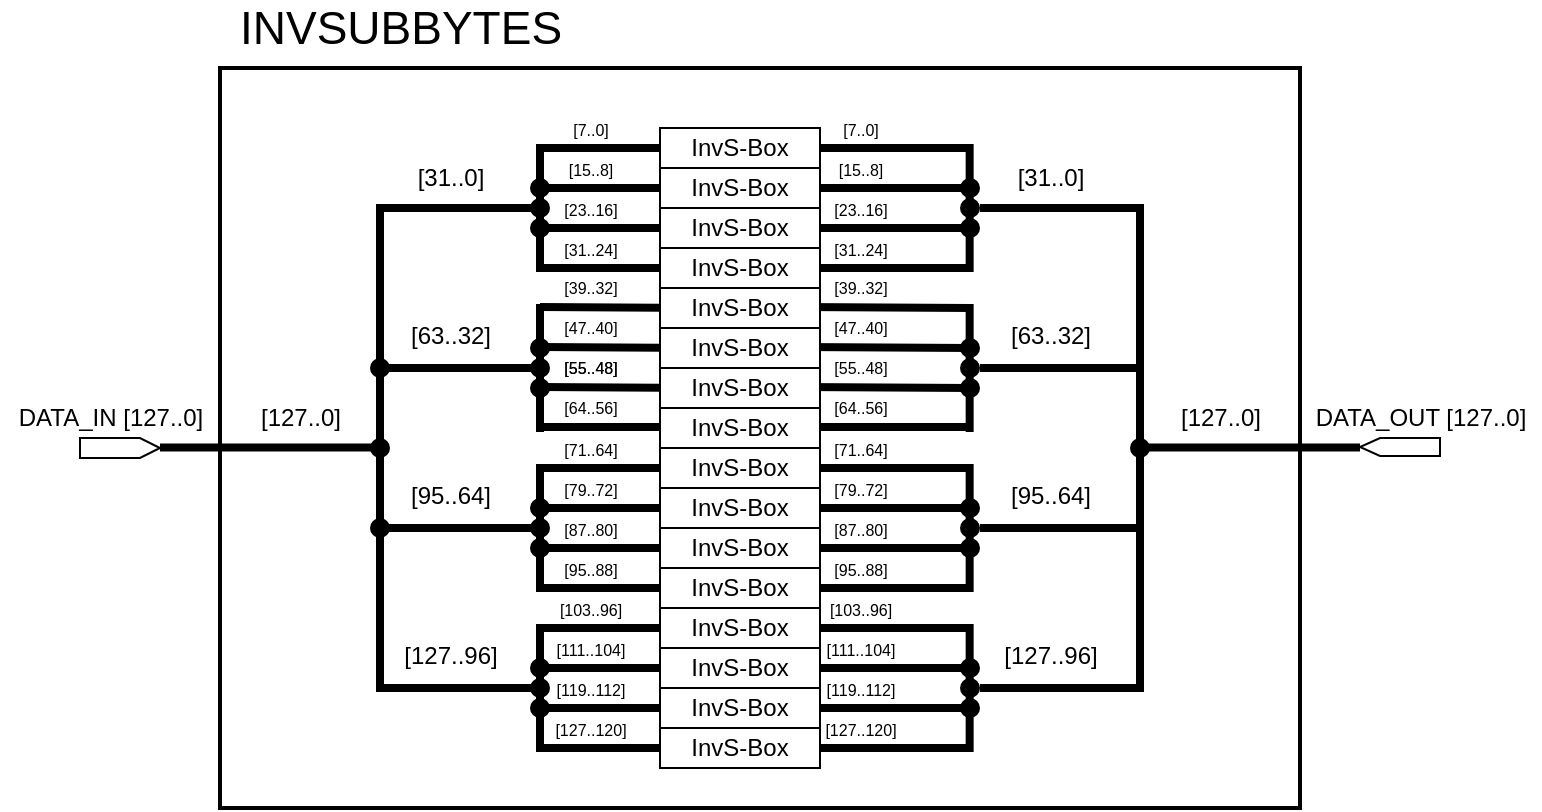 <mxfile version="14.8.0" type="device"><diagram id="vNdTG9xMwASD-gNi38a0" name="Page-1"><mxGraphModel dx="413" dy="230" grid="1" gridSize="10" guides="1" tooltips="1" connect="1" arrows="1" fold="1" page="1" pageScale="1" pageWidth="100000" pageHeight="100000" math="0" shadow="0"><root><mxCell id="0"/><mxCell id="1" parent="0"/><mxCell id="eL8qRWTlnGuuLw9BzkJU-178" value="" style="rounded=0;whiteSpace=wrap;html=1;fillColor=none;strokeWidth=2;" parent="1" vertex="1"><mxGeometry x="840" y="930" width="540" height="370" as="geometry"/></mxCell><mxCell id="eL8qRWTlnGuuLw9BzkJU-98" value="&lt;font style=&quot;font-size: 8px ; line-height: 100%&quot;&gt;[103..96]&lt;/font&gt;" style="text;html=1;align=center;verticalAlign=middle;resizable=0;points=[];autosize=1;strokeColor=none;" parent="1" vertex="1"><mxGeometry x="1135" y="1190" width="50" height="20" as="geometry"/></mxCell><mxCell id="eL8qRWTlnGuuLw9BzkJU-142" value="&lt;font style=&quot;font-size: 8px ; line-height: 100%&quot;&gt;[95..88]&lt;/font&gt;" style="text;html=1;align=center;verticalAlign=middle;resizable=0;points=[];autosize=1;strokeColor=none;" parent="1" vertex="1"><mxGeometry x="1135" y="1170" width="50" height="20" as="geometry"/></mxCell><mxCell id="eL8qRWTlnGuuLw9BzkJU-141" value="&lt;font style=&quot;font-size: 8px ; line-height: 100%&quot;&gt;[87..80]&lt;/font&gt;" style="text;html=1;align=center;verticalAlign=middle;resizable=0;points=[];autosize=1;strokeColor=none;" parent="1" vertex="1"><mxGeometry x="1135" y="1150" width="50" height="20" as="geometry"/></mxCell><mxCell id="eL8qRWTlnGuuLw9BzkJU-138" value="&lt;font style=&quot;font-size: 8px ; line-height: 100%&quot;&gt;[55..48]&lt;/font&gt;" style="text;html=1;align=center;verticalAlign=middle;resizable=0;points=[];autosize=1;strokeColor=none;" parent="1" vertex="1"><mxGeometry x="1135" y="1069" width="50" height="20" as="geometry"/></mxCell><mxCell id="eL8qRWTlnGuuLw9BzkJU-139" value="&lt;font style=&quot;font-size: 8px ; line-height: 100%&quot;&gt;[64..56]&lt;/font&gt;" style="text;html=1;align=center;verticalAlign=middle;resizable=0;points=[];autosize=1;strokeColor=none;" parent="1" vertex="1"><mxGeometry x="1135" y="1089" width="50" height="20" as="geometry"/></mxCell><mxCell id="eL8qRWTlnGuuLw9BzkJU-101" value="&lt;font style=&quot;font-size: 8px ; line-height: 100%&quot;&gt;[47..40]&lt;/font&gt;" style="text;html=1;align=center;verticalAlign=middle;resizable=0;points=[];autosize=1;strokeColor=none;" parent="1" vertex="1"><mxGeometry x="1135" y="1049" width="50" height="20" as="geometry"/></mxCell><mxCell id="eL8qRWTlnGuuLw9BzkJU-136" value="&lt;font style=&quot;font-size: 8px ; line-height: 100%&quot;&gt;[23..16]&lt;/font&gt;" style="text;html=1;align=center;verticalAlign=middle;resizable=0;points=[];autosize=1;strokeColor=none;" parent="1" vertex="1"><mxGeometry x="1135" y="990" width="50" height="20" as="geometry"/></mxCell><mxCell id="eL8qRWTlnGuuLw9BzkJU-137" value="&lt;font style=&quot;font-size: 8px ; line-height: 100%&quot;&gt;[31..24]&lt;/font&gt;" style="text;html=1;align=center;verticalAlign=middle;resizable=0;points=[];autosize=1;strokeColor=none;" parent="1" vertex="1"><mxGeometry x="1135" y="1010" width="50" height="20" as="geometry"/></mxCell><mxCell id="eL8qRWTlnGuuLw9BzkJU-74" value="&lt;font style=&quot;font-size: 8px ; line-height: 100%&quot;&gt;[111..104]&lt;/font&gt;" style="text;html=1;align=center;verticalAlign=middle;resizable=0;points=[];autosize=1;strokeColor=none;" parent="1" vertex="1"><mxGeometry x="1000" y="1210" width="50" height="20" as="geometry"/></mxCell><mxCell id="eL8qRWTlnGuuLw9BzkJU-73" value="&lt;font style=&quot;font-size: 8px ; line-height: 100%&quot;&gt;[103..96]&lt;/font&gt;" style="text;html=1;align=center;verticalAlign=middle;resizable=0;points=[];autosize=1;strokeColor=none;" parent="1" vertex="1"><mxGeometry x="1000" y="1190" width="50" height="20" as="geometry"/></mxCell><mxCell id="eL8qRWTlnGuuLw9BzkJU-69" value="&lt;font style=&quot;font-size: 8px ; line-height: 100%&quot;&gt;[71..64]&lt;/font&gt;" style="text;html=1;align=center;verticalAlign=middle;resizable=0;points=[];autosize=1;strokeColor=none;" parent="1" vertex="1"><mxGeometry x="1000" y="1110" width="50" height="20" as="geometry"/></mxCell><mxCell id="eL8qRWTlnGuuLw9BzkJU-70" value="&lt;font style=&quot;font-size: 8px ; line-height: 100%&quot;&gt;[79..72]&lt;/font&gt;" style="text;html=1;align=center;verticalAlign=middle;resizable=0;points=[];autosize=1;strokeColor=none;" parent="1" vertex="1"><mxGeometry x="1000" y="1130" width="50" height="20" as="geometry"/></mxCell><mxCell id="eL8qRWTlnGuuLw9BzkJU-67" value="&lt;font style=&quot;font-size: 8px ; line-height: 100%&quot;&gt;[47..40]&lt;/font&gt;" style="text;html=1;align=center;verticalAlign=middle;resizable=0;points=[];autosize=1;strokeColor=none;" parent="1" vertex="1"><mxGeometry x="1000" y="1049" width="50" height="20" as="geometry"/></mxCell><mxCell id="eL8qRWTlnGuuLw9BzkJU-66" value="&lt;font style=&quot;font-size: 8px ; line-height: 100%&quot;&gt;[39..32]&lt;/font&gt;" style="text;html=1;align=center;verticalAlign=middle;resizable=0;points=[];autosize=1;strokeColor=none;" parent="1" vertex="1"><mxGeometry x="1000" y="1029" width="50" height="20" as="geometry"/></mxCell><mxCell id="KHyVXZslP_k6iSUW1aRU-1" value="" style="shape=mxgraph.arrows2.arrow;verticalLabelPosition=bottom;shadow=0;dashed=0;align=center;html=1;verticalAlign=top;strokeWidth=1;dy=0;dx=10;notch=0;" parent="1" vertex="1"><mxGeometry x="770" y="1115" width="40" height="10" as="geometry"/></mxCell><mxCell id="KHyVXZslP_k6iSUW1aRU-2" value="DATA_IN [127..0]" style="text;html=1;align=center;verticalAlign=middle;resizable=0;points=[];autosize=1;strokeColor=none;" parent="1" vertex="1"><mxGeometry x="730" y="1095" width="110" height="20" as="geometry"/></mxCell><mxCell id="eL8qRWTlnGuuLw9BzkJU-1" value="" style="endArrow=none;html=1;strokeWidth=4;exitX=1;exitY=0.5;exitDx=0;exitDy=0;exitPerimeter=0;" parent="1" edge="1"><mxGeometry width="50" height="50" relative="1" as="geometry"><mxPoint x="810" y="1119.71" as="sourcePoint"/><mxPoint x="920" y="1119.71" as="targetPoint"/></mxGeometry></mxCell><mxCell id="eL8qRWTlnGuuLw9BzkJU-2" value="" style="endArrow=none;html=1;strokeWidth=4;" parent="1" edge="1"><mxGeometry width="50" height="50" relative="1" as="geometry"><mxPoint x="920" y="1242" as="sourcePoint"/><mxPoint x="920" y="998" as="targetPoint"/></mxGeometry></mxCell><mxCell id="eL8qRWTlnGuuLw9BzkJU-3" value="" style="endArrow=none;html=1;strokeWidth=4;exitX=1;exitY=0.5;exitDx=0;exitDy=0;exitPerimeter=0;" parent="1" edge="1"><mxGeometry width="50" height="50" relative="1" as="geometry"><mxPoint x="920" y="1000.0" as="sourcePoint"/><mxPoint x="1000" y="1000.0" as="targetPoint"/></mxGeometry></mxCell><mxCell id="eL8qRWTlnGuuLw9BzkJU-4" value="" style="endArrow=none;html=1;strokeWidth=4;exitX=1;exitY=0.5;exitDx=0;exitDy=0;exitPerimeter=0;" parent="1" edge="1"><mxGeometry width="50" height="50" relative="1" as="geometry"><mxPoint x="920" y="1080" as="sourcePoint"/><mxPoint x="1000" y="1080" as="targetPoint"/></mxGeometry></mxCell><mxCell id="eL8qRWTlnGuuLw9BzkJU-5" value="" style="endArrow=none;html=1;strokeWidth=4;exitX=1;exitY=0.5;exitDx=0;exitDy=0;exitPerimeter=0;" parent="1" edge="1"><mxGeometry width="50" height="50" relative="1" as="geometry"><mxPoint x="920" y="1160" as="sourcePoint"/><mxPoint x="1000" y="1160" as="targetPoint"/></mxGeometry></mxCell><mxCell id="eL8qRWTlnGuuLw9BzkJU-6" value="" style="endArrow=none;html=1;strokeWidth=4;exitX=1;exitY=0.5;exitDx=0;exitDy=0;exitPerimeter=0;" parent="1" edge="1"><mxGeometry width="50" height="50" relative="1" as="geometry"><mxPoint x="920" y="1240" as="sourcePoint"/><mxPoint x="1000" y="1240" as="targetPoint"/></mxGeometry></mxCell><mxCell id="eL8qRWTlnGuuLw9BzkJU-7" value="" style="endArrow=none;html=1;strokeWidth=4;" parent="1" edge="1"><mxGeometry width="50" height="50" relative="1" as="geometry"><mxPoint x="1000" y="1032" as="sourcePoint"/><mxPoint x="1000" y="968" as="targetPoint"/></mxGeometry></mxCell><mxCell id="eL8qRWTlnGuuLw9BzkJU-8" value="" style="endArrow=none;html=1;strokeWidth=4;exitX=1;exitY=0.5;exitDx=0;exitDy=0;exitPerimeter=0;" parent="1" edge="1"><mxGeometry width="50" height="50" relative="1" as="geometry"><mxPoint x="1000" y="970.0" as="sourcePoint"/><mxPoint x="1080" y="970" as="targetPoint"/></mxGeometry></mxCell><mxCell id="eL8qRWTlnGuuLw9BzkJU-9" value="" style="endArrow=none;html=1;strokeWidth=4;exitX=1;exitY=0.5;exitDx=0;exitDy=0;exitPerimeter=0;" parent="1" edge="1"><mxGeometry width="50" height="50" relative="1" as="geometry"><mxPoint x="1000" y="990.0" as="sourcePoint"/><mxPoint x="1080" y="990" as="targetPoint"/></mxGeometry></mxCell><mxCell id="eL8qRWTlnGuuLw9BzkJU-10" value="" style="endArrow=none;html=1;strokeWidth=4;exitX=1;exitY=0.5;exitDx=0;exitDy=0;exitPerimeter=0;" parent="1" edge="1"><mxGeometry width="50" height="50" relative="1" as="geometry"><mxPoint x="1000" y="1010.0" as="sourcePoint"/><mxPoint x="1080" y="1010" as="targetPoint"/></mxGeometry></mxCell><mxCell id="eL8qRWTlnGuuLw9BzkJU-11" value="" style="endArrow=none;html=1;strokeWidth=4;exitX=1;exitY=0.5;exitDx=0;exitDy=0;exitPerimeter=0;" parent="1" edge="1"><mxGeometry width="50" height="50" relative="1" as="geometry"><mxPoint x="1000" y="1030" as="sourcePoint"/><mxPoint x="1080" y="1030" as="targetPoint"/></mxGeometry></mxCell><mxCell id="eL8qRWTlnGuuLw9BzkJU-12" value="" style="endArrow=none;html=1;strokeWidth=4;" parent="1" edge="1"><mxGeometry width="50" height="50" relative="1" as="geometry"><mxPoint x="1000" y="1112" as="sourcePoint"/><mxPoint x="1000" y="1048" as="targetPoint"/></mxGeometry></mxCell><mxCell id="eL8qRWTlnGuuLw9BzkJU-13" value="" style="endArrow=none;html=1;strokeWidth=4;exitX=1;exitY=0.5;exitDx=0;exitDy=0;exitPerimeter=0;" parent="1" edge="1"><mxGeometry width="50" height="50" relative="1" as="geometry"><mxPoint x="1000" y="1049.52" as="sourcePoint"/><mxPoint x="1080" y="1050" as="targetPoint"/></mxGeometry></mxCell><mxCell id="eL8qRWTlnGuuLw9BzkJU-14" value="" style="endArrow=none;html=1;strokeWidth=4;exitX=1;exitY=0.5;exitDx=0;exitDy=0;exitPerimeter=0;" parent="1" edge="1"><mxGeometry width="50" height="50" relative="1" as="geometry"><mxPoint x="1000" y="1069.52" as="sourcePoint"/><mxPoint x="1080" y="1070" as="targetPoint"/></mxGeometry></mxCell><mxCell id="eL8qRWTlnGuuLw9BzkJU-15" value="" style="endArrow=none;html=1;strokeWidth=4;exitX=1;exitY=0.5;exitDx=0;exitDy=0;exitPerimeter=0;" parent="1" edge="1"><mxGeometry width="50" height="50" relative="1" as="geometry"><mxPoint x="1000" y="1089.52" as="sourcePoint"/><mxPoint x="1080" y="1090" as="targetPoint"/></mxGeometry></mxCell><mxCell id="eL8qRWTlnGuuLw9BzkJU-16" value="" style="endArrow=none;html=1;strokeWidth=4;exitX=1;exitY=0.5;exitDx=0;exitDy=0;exitPerimeter=0;" parent="1" edge="1"><mxGeometry width="50" height="50" relative="1" as="geometry"><mxPoint x="1000" y="1109.52" as="sourcePoint"/><mxPoint x="1080" y="1109.52" as="targetPoint"/></mxGeometry></mxCell><mxCell id="eL8qRWTlnGuuLw9BzkJU-17" value="" style="endArrow=none;html=1;strokeWidth=4;" parent="1" edge="1"><mxGeometry width="50" height="50" relative="1" as="geometry"><mxPoint x="1000" y="1192" as="sourcePoint"/><mxPoint x="1000" y="1128" as="targetPoint"/></mxGeometry></mxCell><mxCell id="eL8qRWTlnGuuLw9BzkJU-18" value="" style="endArrow=none;html=1;strokeWidth=4;exitX=1;exitY=0.5;exitDx=0;exitDy=0;exitPerimeter=0;" parent="1" edge="1"><mxGeometry width="50" height="50" relative="1" as="geometry"><mxPoint x="1000" y="1130" as="sourcePoint"/><mxPoint x="1080" y="1130" as="targetPoint"/></mxGeometry></mxCell><mxCell id="eL8qRWTlnGuuLw9BzkJU-19" value="" style="endArrow=none;html=1;strokeWidth=4;exitX=1;exitY=0.5;exitDx=0;exitDy=0;exitPerimeter=0;" parent="1" edge="1"><mxGeometry width="50" height="50" relative="1" as="geometry"><mxPoint x="1000" y="1150" as="sourcePoint"/><mxPoint x="1080" y="1150" as="targetPoint"/></mxGeometry></mxCell><mxCell id="eL8qRWTlnGuuLw9BzkJU-20" value="" style="endArrow=none;html=1;strokeWidth=4;exitX=1;exitY=0.5;exitDx=0;exitDy=0;exitPerimeter=0;" parent="1" edge="1"><mxGeometry width="50" height="50" relative="1" as="geometry"><mxPoint x="1000" y="1170" as="sourcePoint"/><mxPoint x="1080" y="1170" as="targetPoint"/></mxGeometry></mxCell><mxCell id="eL8qRWTlnGuuLw9BzkJU-21" value="" style="endArrow=none;html=1;strokeWidth=4;exitX=1;exitY=0.5;exitDx=0;exitDy=0;exitPerimeter=0;" parent="1" edge="1"><mxGeometry width="50" height="50" relative="1" as="geometry"><mxPoint x="1000" y="1190" as="sourcePoint"/><mxPoint x="1080" y="1190" as="targetPoint"/></mxGeometry></mxCell><mxCell id="eL8qRWTlnGuuLw9BzkJU-22" value="" style="endArrow=none;html=1;strokeWidth=4;" parent="1" edge="1"><mxGeometry width="50" height="50" relative="1" as="geometry"><mxPoint x="1000" y="1272" as="sourcePoint"/><mxPoint x="1000" y="1208" as="targetPoint"/></mxGeometry></mxCell><mxCell id="eL8qRWTlnGuuLw9BzkJU-23" value="" style="endArrow=none;html=1;strokeWidth=4;exitX=1;exitY=0.5;exitDx=0;exitDy=0;exitPerimeter=0;" parent="1" edge="1"><mxGeometry width="50" height="50" relative="1" as="geometry"><mxPoint x="1000" y="1210" as="sourcePoint"/><mxPoint x="1080" y="1210" as="targetPoint"/></mxGeometry></mxCell><mxCell id="eL8qRWTlnGuuLw9BzkJU-24" value="" style="endArrow=none;html=1;strokeWidth=4;exitX=1;exitY=0.5;exitDx=0;exitDy=0;exitPerimeter=0;" parent="1" edge="1"><mxGeometry width="50" height="50" relative="1" as="geometry"><mxPoint x="1000" y="1230" as="sourcePoint"/><mxPoint x="1080" y="1230" as="targetPoint"/></mxGeometry></mxCell><mxCell id="eL8qRWTlnGuuLw9BzkJU-25" value="" style="endArrow=none;html=1;strokeWidth=4;exitX=1;exitY=0.5;exitDx=0;exitDy=0;exitPerimeter=0;" parent="1" edge="1"><mxGeometry width="50" height="50" relative="1" as="geometry"><mxPoint x="1000" y="1250" as="sourcePoint"/><mxPoint x="1080" y="1250" as="targetPoint"/></mxGeometry></mxCell><mxCell id="eL8qRWTlnGuuLw9BzkJU-26" value="" style="endArrow=none;html=1;strokeWidth=4;exitX=1;exitY=0.5;exitDx=0;exitDy=0;exitPerimeter=0;" parent="1" edge="1"><mxGeometry width="50" height="50" relative="1" as="geometry"><mxPoint x="1000" y="1270" as="sourcePoint"/><mxPoint x="1080" y="1270" as="targetPoint"/></mxGeometry></mxCell><mxCell id="eL8qRWTlnGuuLw9BzkJU-31" value="" style="ellipse;whiteSpace=wrap;html=1;aspect=fixed;strokeColor=none;fillColor=#000000;" parent="1" vertex="1"><mxGeometry x="915" y="1075" width="10" height="10" as="geometry"/></mxCell><mxCell id="eL8qRWTlnGuuLw9BzkJU-32" value="" style="ellipse;whiteSpace=wrap;html=1;aspect=fixed;strokeColor=none;fillColor=#000000;" parent="1" vertex="1"><mxGeometry x="915" y="1155" width="10" height="10" as="geometry"/></mxCell><mxCell id="eL8qRWTlnGuuLw9BzkJU-33" value="" style="ellipse;whiteSpace=wrap;html=1;aspect=fixed;strokeColor=none;fillColor=#000000;" parent="1" vertex="1"><mxGeometry x="995" y="1075" width="10" height="10" as="geometry"/></mxCell><mxCell id="eL8qRWTlnGuuLw9BzkJU-34" value="" style="ellipse;whiteSpace=wrap;html=1;aspect=fixed;strokeColor=none;fillColor=#000000;" parent="1" vertex="1"><mxGeometry x="995" y="1155" width="10" height="10" as="geometry"/></mxCell><mxCell id="eL8qRWTlnGuuLw9BzkJU-35" value="" style="ellipse;whiteSpace=wrap;html=1;aspect=fixed;strokeColor=none;fillColor=#000000;" parent="1" vertex="1"><mxGeometry x="995" y="1065" width="10" height="10" as="geometry"/></mxCell><mxCell id="eL8qRWTlnGuuLw9BzkJU-36" value="" style="ellipse;whiteSpace=wrap;html=1;aspect=fixed;strokeColor=none;fillColor=#000000;" parent="1" vertex="1"><mxGeometry x="995" y="1085" width="10" height="10" as="geometry"/></mxCell><mxCell id="eL8qRWTlnGuuLw9BzkJU-37" value="" style="ellipse;whiteSpace=wrap;html=1;aspect=fixed;strokeColor=none;fillColor=#000000;" parent="1" vertex="1"><mxGeometry x="995" y="1145" width="10" height="10" as="geometry"/></mxCell><mxCell id="eL8qRWTlnGuuLw9BzkJU-38" value="" style="ellipse;whiteSpace=wrap;html=1;aspect=fixed;strokeColor=none;fillColor=#000000;" parent="1" vertex="1"><mxGeometry x="995" y="1165" width="10" height="10" as="geometry"/></mxCell><mxCell id="eL8qRWTlnGuuLw9BzkJU-39" value="" style="ellipse;whiteSpace=wrap;html=1;aspect=fixed;strokeColor=none;fillColor=#000000;" parent="1" vertex="1"><mxGeometry x="995" y="985" width="10" height="10" as="geometry"/></mxCell><mxCell id="eL8qRWTlnGuuLw9BzkJU-40" value="" style="ellipse;whiteSpace=wrap;html=1;aspect=fixed;strokeColor=none;fillColor=#000000;" parent="1" vertex="1"><mxGeometry x="995" y="995" width="10" height="10" as="geometry"/></mxCell><mxCell id="eL8qRWTlnGuuLw9BzkJU-41" value="" style="ellipse;whiteSpace=wrap;html=1;aspect=fixed;strokeColor=none;fillColor=#000000;" parent="1" vertex="1"><mxGeometry x="995" y="1005" width="10" height="10" as="geometry"/></mxCell><mxCell id="eL8qRWTlnGuuLw9BzkJU-42" value="" style="ellipse;whiteSpace=wrap;html=1;aspect=fixed;strokeColor=none;fillColor=#000000;" parent="1" vertex="1"><mxGeometry x="995" y="1225" width="10" height="10" as="geometry"/></mxCell><mxCell id="eL8qRWTlnGuuLw9BzkJU-43" value="" style="ellipse;whiteSpace=wrap;html=1;aspect=fixed;strokeColor=none;fillColor=#000000;" parent="1" vertex="1"><mxGeometry x="995" y="1235" width="10" height="10" as="geometry"/></mxCell><mxCell id="eL8qRWTlnGuuLw9BzkJU-44" value="" style="ellipse;whiteSpace=wrap;html=1;aspect=fixed;strokeColor=none;fillColor=#000000;" parent="1" vertex="1"><mxGeometry x="995" y="1245" width="10" height="10" as="geometry"/></mxCell><mxCell id="eL8qRWTlnGuuLw9BzkJU-54" value="[127..0]" style="text;html=1;align=center;verticalAlign=middle;resizable=0;points=[];autosize=1;strokeColor=none;" parent="1" vertex="1"><mxGeometry x="850" y="1095" width="60" height="20" as="geometry"/></mxCell><mxCell id="eL8qRWTlnGuuLw9BzkJU-55" value="[31..0]" style="text;html=1;align=center;verticalAlign=middle;resizable=0;points=[];autosize=1;strokeColor=none;" parent="1" vertex="1"><mxGeometry x="930" y="975" width="50" height="20" as="geometry"/></mxCell><mxCell id="eL8qRWTlnGuuLw9BzkJU-56" value="[63..32]" style="text;html=1;align=center;verticalAlign=middle;resizable=0;points=[];autosize=1;strokeColor=none;" parent="1" vertex="1"><mxGeometry x="925" y="1054" width="60" height="20" as="geometry"/></mxCell><mxCell id="eL8qRWTlnGuuLw9BzkJU-57" value="[95..64]" style="text;html=1;align=center;verticalAlign=middle;resizable=0;points=[];autosize=1;strokeColor=none;" parent="1" vertex="1"><mxGeometry x="925" y="1134" width="60" height="20" as="geometry"/></mxCell><mxCell id="eL8qRWTlnGuuLw9BzkJU-58" value="[127..96]" style="text;html=1;align=center;verticalAlign=middle;resizable=0;points=[];autosize=1;strokeColor=none;" parent="1" vertex="1"><mxGeometry x="925" y="1214" width="60" height="20" as="geometry"/></mxCell><mxCell id="eL8qRWTlnGuuLw9BzkJU-59" value="&lt;font style=&quot;font-size: 8px ; line-height: 100%&quot;&gt;[15..8]&lt;/font&gt;" style="text;html=1;align=center;verticalAlign=middle;resizable=0;points=[];autosize=1;strokeColor=none;" parent="1" vertex="1"><mxGeometry x="1005" y="970" width="40" height="20" as="geometry"/></mxCell><mxCell id="eL8qRWTlnGuuLw9BzkJU-60" value="&lt;font style=&quot;font-size: 8px ; line-height: 100%&quot;&gt;[23..16]&lt;/font&gt;" style="text;html=1;align=center;verticalAlign=middle;resizable=0;points=[];autosize=1;strokeColor=none;" parent="1" vertex="1"><mxGeometry x="1000" y="990" width="50" height="20" as="geometry"/></mxCell><mxCell id="eL8qRWTlnGuuLw9BzkJU-61" value="&lt;font style=&quot;font-size: 8px ; line-height: 100%&quot;&gt;[31..24]&lt;/font&gt;" style="text;html=1;align=center;verticalAlign=middle;resizable=0;points=[];autosize=1;strokeColor=none;" parent="1" vertex="1"><mxGeometry x="1000" y="1010" width="50" height="20" as="geometry"/></mxCell><mxCell id="eL8qRWTlnGuuLw9BzkJU-64" value="&lt;font style=&quot;font-size: 8px ; line-height: 100%&quot;&gt;[55..48]&lt;/font&gt;" style="text;html=1;align=center;verticalAlign=middle;resizable=0;points=[];autosize=1;strokeColor=none;" parent="1" vertex="1"><mxGeometry x="1000" y="1069" width="50" height="20" as="geometry"/></mxCell><mxCell id="eL8qRWTlnGuuLw9BzkJU-65" value="&lt;font style=&quot;font-size: 8px ; line-height: 100%&quot;&gt;[64..56]&lt;/font&gt;" style="text;html=1;align=center;verticalAlign=middle;resizable=0;points=[];autosize=1;strokeColor=none;" parent="1" vertex="1"><mxGeometry x="1000" y="1089" width="50" height="20" as="geometry"/></mxCell><mxCell id="eL8qRWTlnGuuLw9BzkJU-68" value="&lt;font style=&quot;font-size: 8px ; line-height: 100%&quot;&gt;[55..48]&lt;/font&gt;" style="text;html=1;align=center;verticalAlign=middle;resizable=0;points=[];autosize=1;strokeColor=none;" parent="1" vertex="1"><mxGeometry x="1000" y="1069" width="50" height="20" as="geometry"/></mxCell><mxCell id="eL8qRWTlnGuuLw9BzkJU-71" value="&lt;font style=&quot;font-size: 8px ; line-height: 100%&quot;&gt;[87..80]&lt;/font&gt;" style="text;html=1;align=center;verticalAlign=middle;resizable=0;points=[];autosize=1;strokeColor=none;" parent="1" vertex="1"><mxGeometry x="1000" y="1150" width="50" height="20" as="geometry"/></mxCell><mxCell id="eL8qRWTlnGuuLw9BzkJU-72" value="&lt;font style=&quot;font-size: 8px ; line-height: 100%&quot;&gt;[95..88]&lt;/font&gt;" style="text;html=1;align=center;verticalAlign=middle;resizable=0;points=[];autosize=1;strokeColor=none;" parent="1" vertex="1"><mxGeometry x="1000" y="1170" width="50" height="20" as="geometry"/></mxCell><mxCell id="eL8qRWTlnGuuLw9BzkJU-75" value="&lt;font style=&quot;font-size: 8px ; line-height: 100%&quot;&gt;[119..112]&lt;/font&gt;" style="text;html=1;align=center;verticalAlign=middle;resizable=0;points=[];autosize=1;strokeColor=none;" parent="1" vertex="1"><mxGeometry x="1000" y="1230" width="50" height="20" as="geometry"/></mxCell><mxCell id="eL8qRWTlnGuuLw9BzkJU-76" value="&lt;font style=&quot;font-size: 8px ; line-height: 100%&quot;&gt;[127..120]&lt;/font&gt;" style="text;html=1;align=center;verticalAlign=middle;resizable=0;points=[];autosize=1;strokeColor=none;" parent="1" vertex="1"><mxGeometry x="995" y="1250" width="60" height="20" as="geometry"/></mxCell><mxCell id="eL8qRWTlnGuuLw9BzkJU-77" value="" style="ellipse;whiteSpace=wrap;html=1;aspect=fixed;strokeColor=none;fillColor=#000000;" parent="1" vertex="1"><mxGeometry x="915" y="1115" width="10" height="10" as="geometry"/></mxCell><mxCell id="eL8qRWTlnGuuLw9BzkJU-78" value="&lt;font style=&quot;font-size: 8px ; line-height: 100%&quot;&gt;[7..0]&lt;/font&gt;" style="text;html=1;align=center;verticalAlign=middle;resizable=0;points=[];autosize=1;strokeColor=none;" parent="1" vertex="1"><mxGeometry x="1005" y="950" width="40" height="20" as="geometry"/></mxCell><mxCell id="eL8qRWTlnGuuLw9BzkJU-97" value="&lt;font style=&quot;font-size: 8px ; line-height: 100%&quot;&gt;[111..104]&lt;/font&gt;" style="text;html=1;align=center;verticalAlign=middle;resizable=0;points=[];autosize=1;strokeColor=none;" parent="1" vertex="1"><mxGeometry x="1135" y="1210" width="50" height="20" as="geometry"/></mxCell><mxCell id="eL8qRWTlnGuuLw9BzkJU-99" value="&lt;font style=&quot;font-size: 8px ; line-height: 100%&quot;&gt;[71..64]&lt;/font&gt;" style="text;html=1;align=center;verticalAlign=middle;resizable=0;points=[];autosize=1;strokeColor=none;" parent="1" vertex="1"><mxGeometry x="1135" y="1110" width="50" height="20" as="geometry"/></mxCell><mxCell id="eL8qRWTlnGuuLw9BzkJU-100" value="&lt;font style=&quot;font-size: 8px ; line-height: 100%&quot;&gt;[79..72]&lt;/font&gt;" style="text;html=1;align=center;verticalAlign=middle;resizable=0;points=[];autosize=1;strokeColor=none;" parent="1" vertex="1"><mxGeometry x="1135" y="1130" width="50" height="20" as="geometry"/></mxCell><mxCell id="eL8qRWTlnGuuLw9BzkJU-102" value="&lt;font style=&quot;font-size: 8px ; line-height: 100%&quot;&gt;[39..32]&lt;/font&gt;" style="text;html=1;align=center;verticalAlign=middle;resizable=0;points=[];autosize=1;strokeColor=none;" parent="1" vertex="1"><mxGeometry x="1135" y="1029" width="50" height="20" as="geometry"/></mxCell><mxCell id="eL8qRWTlnGuuLw9BzkJU-104" value="" style="endArrow=none;html=1;strokeWidth=4;exitX=1;exitY=0.5;exitDx=0;exitDy=0;exitPerimeter=0;" parent="1" edge="1"><mxGeometry width="50" height="50" relative="1" as="geometry"><mxPoint x="1130" y="970" as="sourcePoint"/><mxPoint x="1214" y="970" as="targetPoint"/></mxGeometry></mxCell><mxCell id="eL8qRWTlnGuuLw9BzkJU-105" value="" style="endArrow=none;html=1;strokeWidth=4;exitX=1;exitY=0.5;exitDx=0;exitDy=0;exitPerimeter=0;" parent="1" edge="1"><mxGeometry width="50" height="50" relative="1" as="geometry"><mxPoint x="1130" y="990" as="sourcePoint"/><mxPoint x="1215.0" y="990" as="targetPoint"/></mxGeometry></mxCell><mxCell id="eL8qRWTlnGuuLw9BzkJU-106" value="" style="endArrow=none;html=1;strokeWidth=4;exitX=1;exitY=0.5;exitDx=0;exitDy=0;exitPerimeter=0;" parent="1" edge="1"><mxGeometry width="50" height="50" relative="1" as="geometry"><mxPoint x="1130" y="1010" as="sourcePoint"/><mxPoint x="1215.0" y="1010" as="targetPoint"/></mxGeometry></mxCell><mxCell id="eL8qRWTlnGuuLw9BzkJU-107" value="" style="endArrow=none;html=1;strokeWidth=4;exitX=1;exitY=0.5;exitDx=0;exitDy=0;exitPerimeter=0;" parent="1" edge="1"><mxGeometry width="50" height="50" relative="1" as="geometry"><mxPoint x="1130" y="1030" as="sourcePoint"/><mxPoint x="1215.0" y="1030" as="targetPoint"/></mxGeometry></mxCell><mxCell id="eL8qRWTlnGuuLw9BzkJU-109" value="" style="endArrow=none;html=1;strokeWidth=4;exitX=1;exitY=0.5;exitDx=0;exitDy=0;exitPerimeter=0;" parent="1" edge="1"><mxGeometry width="50" height="50" relative="1" as="geometry"><mxPoint x="1130" y="1049.52" as="sourcePoint"/><mxPoint x="1215.0" y="1050" as="targetPoint"/></mxGeometry></mxCell><mxCell id="eL8qRWTlnGuuLw9BzkJU-110" value="" style="endArrow=none;html=1;strokeWidth=4;exitX=1;exitY=0.5;exitDx=0;exitDy=0;exitPerimeter=0;" parent="1" edge="1"><mxGeometry width="50" height="50" relative="1" as="geometry"><mxPoint x="1130" y="1069.52" as="sourcePoint"/><mxPoint x="1215.0" y="1070" as="targetPoint"/></mxGeometry></mxCell><mxCell id="eL8qRWTlnGuuLw9BzkJU-111" value="" style="endArrow=none;html=1;strokeWidth=4;exitX=1;exitY=0.5;exitDx=0;exitDy=0;exitPerimeter=0;" parent="1" edge="1"><mxGeometry width="50" height="50" relative="1" as="geometry"><mxPoint x="1130" y="1089.52" as="sourcePoint"/><mxPoint x="1215.0" y="1090" as="targetPoint"/></mxGeometry></mxCell><mxCell id="eL8qRWTlnGuuLw9BzkJU-112" value="" style="endArrow=none;html=1;strokeWidth=4;exitX=1;exitY=0.5;exitDx=0;exitDy=0;exitPerimeter=0;" parent="1" edge="1"><mxGeometry width="50" height="50" relative="1" as="geometry"><mxPoint x="1130" y="1109.52" as="sourcePoint"/><mxPoint x="1215.0" y="1109.52" as="targetPoint"/></mxGeometry></mxCell><mxCell id="eL8qRWTlnGuuLw9BzkJU-114" value="" style="endArrow=none;html=1;strokeWidth=4;exitX=1;exitY=0.5;exitDx=0;exitDy=0;exitPerimeter=0;" parent="1" edge="1"><mxGeometry width="50" height="50" relative="1" as="geometry"><mxPoint x="1130" y="1130" as="sourcePoint"/><mxPoint x="1215.0" y="1130" as="targetPoint"/></mxGeometry></mxCell><mxCell id="eL8qRWTlnGuuLw9BzkJU-115" value="" style="endArrow=none;html=1;strokeWidth=4;exitX=1;exitY=0.5;exitDx=0;exitDy=0;exitPerimeter=0;" parent="1" edge="1"><mxGeometry width="50" height="50" relative="1" as="geometry"><mxPoint x="1130" y="1150" as="sourcePoint"/><mxPoint x="1215.0" y="1150" as="targetPoint"/></mxGeometry></mxCell><mxCell id="eL8qRWTlnGuuLw9BzkJU-116" value="" style="endArrow=none;html=1;strokeWidth=4;exitX=1;exitY=0.5;exitDx=0;exitDy=0;exitPerimeter=0;" parent="1" edge="1"><mxGeometry width="50" height="50" relative="1" as="geometry"><mxPoint x="1130" y="1170" as="sourcePoint"/><mxPoint x="1215.0" y="1170" as="targetPoint"/></mxGeometry></mxCell><mxCell id="eL8qRWTlnGuuLw9BzkJU-117" value="" style="endArrow=none;html=1;strokeWidth=4;exitX=1;exitY=0.5;exitDx=0;exitDy=0;exitPerimeter=0;" parent="1" edge="1"><mxGeometry width="50" height="50" relative="1" as="geometry"><mxPoint x="1130" y="1190" as="sourcePoint"/><mxPoint x="1215.0" y="1190" as="targetPoint"/></mxGeometry></mxCell><mxCell id="eL8qRWTlnGuuLw9BzkJU-119" value="" style="endArrow=none;html=1;strokeWidth=4;exitX=1;exitY=0.5;exitDx=0;exitDy=0;exitPerimeter=0;" parent="1" edge="1"><mxGeometry width="50" height="50" relative="1" as="geometry"><mxPoint x="1130" y="1210" as="sourcePoint"/><mxPoint x="1215.0" y="1210" as="targetPoint"/></mxGeometry></mxCell><mxCell id="eL8qRWTlnGuuLw9BzkJU-120" value="" style="endArrow=none;html=1;strokeWidth=4;exitX=1;exitY=0.5;exitDx=0;exitDy=0;exitPerimeter=0;" parent="1" edge="1"><mxGeometry width="50" height="50" relative="1" as="geometry"><mxPoint x="1130" y="1230" as="sourcePoint"/><mxPoint x="1215.0" y="1230" as="targetPoint"/></mxGeometry></mxCell><mxCell id="eL8qRWTlnGuuLw9BzkJU-121" value="" style="endArrow=none;html=1;strokeWidth=4;exitX=1;exitY=0.5;exitDx=0;exitDy=0;exitPerimeter=0;" parent="1" edge="1"><mxGeometry width="50" height="50" relative="1" as="geometry"><mxPoint x="1130" y="1250" as="sourcePoint"/><mxPoint x="1215.0" y="1250" as="targetPoint"/></mxGeometry></mxCell><mxCell id="eL8qRWTlnGuuLw9BzkJU-122" value="" style="endArrow=none;html=1;strokeWidth=4;exitX=1;exitY=0.5;exitDx=0;exitDy=0;exitPerimeter=0;" parent="1" edge="1"><mxGeometry width="50" height="50" relative="1" as="geometry"><mxPoint x="1130" y="1270" as="sourcePoint"/><mxPoint x="1215.0" y="1270" as="targetPoint"/></mxGeometry></mxCell><mxCell id="eL8qRWTlnGuuLw9BzkJU-129" value="" style="ellipse;whiteSpace=wrap;html=1;aspect=fixed;strokeColor=none;fillColor=#000000;" parent="1" vertex="1"><mxGeometry x="1210" y="985" width="10" height="10" as="geometry"/></mxCell><mxCell id="eL8qRWTlnGuuLw9BzkJU-130" value="" style="ellipse;whiteSpace=wrap;html=1;aspect=fixed;strokeColor=none;fillColor=#000000;" parent="1" vertex="1"><mxGeometry x="1210" y="995" width="10" height="10" as="geometry"/></mxCell><mxCell id="eL8qRWTlnGuuLw9BzkJU-131" value="" style="ellipse;whiteSpace=wrap;html=1;aspect=fixed;strokeColor=none;fillColor=#000000;" parent="1" vertex="1"><mxGeometry x="1210" y="1005" width="10" height="10" as="geometry"/></mxCell><mxCell id="eL8qRWTlnGuuLw9BzkJU-135" value="&lt;font style=&quot;font-size: 8px ; line-height: 100%&quot;&gt;[15..8]&lt;/font&gt;" style="text;html=1;align=center;verticalAlign=middle;resizable=0;points=[];autosize=1;strokeColor=none;" parent="1" vertex="1"><mxGeometry x="1140" y="970" width="40" height="20" as="geometry"/></mxCell><mxCell id="eL8qRWTlnGuuLw9BzkJU-143" value="&lt;font style=&quot;font-size: 8px ; line-height: 100%&quot;&gt;[119..112]&lt;/font&gt;" style="text;html=1;align=center;verticalAlign=middle;resizable=0;points=[];autosize=1;strokeColor=none;" parent="1" vertex="1"><mxGeometry x="1135" y="1230" width="50" height="20" as="geometry"/></mxCell><mxCell id="eL8qRWTlnGuuLw9BzkJU-144" value="&lt;font style=&quot;font-size: 8px ; line-height: 100%&quot;&gt;[127..120]&lt;/font&gt;" style="text;html=1;align=center;verticalAlign=middle;resizable=0;points=[];autosize=1;strokeColor=none;" parent="1" vertex="1"><mxGeometry x="1130" y="1250" width="60" height="20" as="geometry"/></mxCell><mxCell id="eL8qRWTlnGuuLw9BzkJU-145" value="&lt;font style=&quot;font-size: 8px ; line-height: 100%&quot;&gt;[7..0]&lt;/font&gt;" style="text;html=1;align=center;verticalAlign=middle;resizable=0;points=[];autosize=1;strokeColor=none;" parent="1" vertex="1"><mxGeometry x="1140" y="950" width="40" height="20" as="geometry"/></mxCell><mxCell id="eL8qRWTlnGuuLw9BzkJU-149" value="" style="endArrow=none;html=1;strokeWidth=4;" parent="1" edge="1"><mxGeometry width="50" height="50" relative="1" as="geometry"><mxPoint x="1214.83" y="1032" as="sourcePoint"/><mxPoint x="1214.83" y="968" as="targetPoint"/></mxGeometry></mxCell><mxCell id="eL8qRWTlnGuuLw9BzkJU-151" value="" style="ellipse;whiteSpace=wrap;html=1;aspect=fixed;strokeColor=none;fillColor=#000000;" parent="1" vertex="1"><mxGeometry x="1210" y="1065" width="10" height="10" as="geometry"/></mxCell><mxCell id="eL8qRWTlnGuuLw9BzkJU-152" value="" style="ellipse;whiteSpace=wrap;html=1;aspect=fixed;strokeColor=none;fillColor=#000000;" parent="1" vertex="1"><mxGeometry x="1210" y="1075" width="10" height="10" as="geometry"/></mxCell><mxCell id="eL8qRWTlnGuuLw9BzkJU-153" value="" style="ellipse;whiteSpace=wrap;html=1;aspect=fixed;strokeColor=none;fillColor=#000000;" parent="1" vertex="1"><mxGeometry x="1210" y="1085" width="10" height="10" as="geometry"/></mxCell><mxCell id="eL8qRWTlnGuuLw9BzkJU-154" value="" style="endArrow=none;html=1;strokeWidth=4;" parent="1" edge="1"><mxGeometry width="50" height="50" relative="1" as="geometry"><mxPoint x="1214.83" y="1112" as="sourcePoint"/><mxPoint x="1214.83" y="1048" as="targetPoint"/></mxGeometry></mxCell><mxCell id="eL8qRWTlnGuuLw9BzkJU-155" value="" style="ellipse;whiteSpace=wrap;html=1;aspect=fixed;strokeColor=none;fillColor=#000000;" parent="1" vertex="1"><mxGeometry x="1210" y="1145" width="10" height="10" as="geometry"/></mxCell><mxCell id="eL8qRWTlnGuuLw9BzkJU-156" value="" style="ellipse;whiteSpace=wrap;html=1;aspect=fixed;strokeColor=none;fillColor=#000000;" parent="1" vertex="1"><mxGeometry x="1210" y="1155" width="10" height="10" as="geometry"/></mxCell><mxCell id="eL8qRWTlnGuuLw9BzkJU-157" value="" style="ellipse;whiteSpace=wrap;html=1;aspect=fixed;strokeColor=none;fillColor=#000000;" parent="1" vertex="1"><mxGeometry x="1210" y="1165" width="10" height="10" as="geometry"/></mxCell><mxCell id="eL8qRWTlnGuuLw9BzkJU-158" value="" style="endArrow=none;html=1;strokeWidth=4;" parent="1" edge="1"><mxGeometry width="50" height="50" relative="1" as="geometry"><mxPoint x="1214.83" y="1192" as="sourcePoint"/><mxPoint x="1214.83" y="1128" as="targetPoint"/></mxGeometry></mxCell><mxCell id="eL8qRWTlnGuuLw9BzkJU-159" value="" style="ellipse;whiteSpace=wrap;html=1;aspect=fixed;strokeColor=none;fillColor=#000000;" parent="1" vertex="1"><mxGeometry x="1210" y="1225" width="10" height="10" as="geometry"/></mxCell><mxCell id="eL8qRWTlnGuuLw9BzkJU-160" value="" style="ellipse;whiteSpace=wrap;html=1;aspect=fixed;strokeColor=none;fillColor=#000000;" parent="1" vertex="1"><mxGeometry x="1210" y="1235" width="10" height="10" as="geometry"/></mxCell><mxCell id="eL8qRWTlnGuuLw9BzkJU-161" value="" style="ellipse;whiteSpace=wrap;html=1;aspect=fixed;strokeColor=none;fillColor=#000000;" parent="1" vertex="1"><mxGeometry x="1210" y="1245" width="10" height="10" as="geometry"/></mxCell><mxCell id="eL8qRWTlnGuuLw9BzkJU-162" value="" style="endArrow=none;html=1;strokeWidth=4;" parent="1" edge="1"><mxGeometry width="50" height="50" relative="1" as="geometry"><mxPoint x="1214.83" y="1272" as="sourcePoint"/><mxPoint x="1214.83" y="1208" as="targetPoint"/></mxGeometry></mxCell><mxCell id="eL8qRWTlnGuuLw9BzkJU-163" value="[31..0]" style="text;html=1;align=center;verticalAlign=middle;resizable=0;points=[];autosize=1;strokeColor=none;" parent="1" vertex="1"><mxGeometry x="1230" y="975" width="50" height="20" as="geometry"/></mxCell><mxCell id="eL8qRWTlnGuuLw9BzkJU-164" value="" style="endArrow=none;html=1;strokeWidth=4;exitX=1;exitY=0.5;exitDx=0;exitDy=0;exitPerimeter=0;" parent="1" edge="1"><mxGeometry width="50" height="50" relative="1" as="geometry"><mxPoint x="1220.0" y="1000" as="sourcePoint"/><mxPoint x="1300.0" y="1000" as="targetPoint"/></mxGeometry></mxCell><mxCell id="eL8qRWTlnGuuLw9BzkJU-165" value="[63..32]" style="text;html=1;align=center;verticalAlign=middle;resizable=0;points=[];autosize=1;strokeColor=none;" parent="1" vertex="1"><mxGeometry x="1225" y="1054" width="60" height="20" as="geometry"/></mxCell><mxCell id="eL8qRWTlnGuuLw9BzkJU-166" value="" style="endArrow=none;html=1;strokeWidth=4;exitX=1;exitY=0.5;exitDx=0;exitDy=0;exitPerimeter=0;" parent="1" edge="1"><mxGeometry width="50" height="50" relative="1" as="geometry"><mxPoint x="1220.0" y="1080" as="sourcePoint"/><mxPoint x="1300.0" y="1080" as="targetPoint"/></mxGeometry></mxCell><mxCell id="eL8qRWTlnGuuLw9BzkJU-167" value="[95..64]" style="text;html=1;align=center;verticalAlign=middle;resizable=0;points=[];autosize=1;strokeColor=none;" parent="1" vertex="1"><mxGeometry x="1225" y="1134" width="60" height="20" as="geometry"/></mxCell><mxCell id="eL8qRWTlnGuuLw9BzkJU-168" value="" style="endArrow=none;html=1;strokeWidth=4;exitX=1;exitY=0.5;exitDx=0;exitDy=0;exitPerimeter=0;" parent="1" edge="1"><mxGeometry width="50" height="50" relative="1" as="geometry"><mxPoint x="1220.0" y="1160" as="sourcePoint"/><mxPoint x="1300.0" y="1160" as="targetPoint"/></mxGeometry></mxCell><mxCell id="eL8qRWTlnGuuLw9BzkJU-169" value="[127..96]" style="text;html=1;align=center;verticalAlign=middle;resizable=0;points=[];autosize=1;strokeColor=none;" parent="1" vertex="1"><mxGeometry x="1225" y="1214" width="60" height="20" as="geometry"/></mxCell><mxCell id="eL8qRWTlnGuuLw9BzkJU-170" value="" style="endArrow=none;html=1;strokeWidth=4;exitX=1;exitY=0.5;exitDx=0;exitDy=0;exitPerimeter=0;" parent="1" edge="1"><mxGeometry width="50" height="50" relative="1" as="geometry"><mxPoint x="1220.0" y="1240" as="sourcePoint"/><mxPoint x="1300.0" y="1240" as="targetPoint"/></mxGeometry></mxCell><mxCell id="eL8qRWTlnGuuLw9BzkJU-171" value="" style="endArrow=none;html=1;strokeWidth=4;" parent="1" edge="1"><mxGeometry width="50" height="50" relative="1" as="geometry"><mxPoint x="1300" y="1242" as="sourcePoint"/><mxPoint x="1300" y="998" as="targetPoint"/></mxGeometry></mxCell><mxCell id="eL8qRWTlnGuuLw9BzkJU-173" value="" style="endArrow=none;html=1;strokeWidth=4;exitX=1;exitY=0.5;exitDx=0;exitDy=0;exitPerimeter=0;" parent="1" edge="1"><mxGeometry width="50" height="50" relative="1" as="geometry"><mxPoint x="1300" y="1119.71" as="sourcePoint"/><mxPoint x="1410" y="1119.71" as="targetPoint"/></mxGeometry></mxCell><mxCell id="eL8qRWTlnGuuLw9BzkJU-174" value="[127..0]" style="text;html=1;align=center;verticalAlign=middle;resizable=0;points=[];autosize=1;strokeColor=none;" parent="1" vertex="1"><mxGeometry x="1310" y="1095" width="60" height="20" as="geometry"/></mxCell><mxCell id="eL8qRWTlnGuuLw9BzkJU-175" value="" style="ellipse;whiteSpace=wrap;html=1;aspect=fixed;strokeColor=none;fillColor=#000000;" parent="1" vertex="1"><mxGeometry x="1295" y="1115" width="10" height="10" as="geometry"/></mxCell><mxCell id="eL8qRWTlnGuuLw9BzkJU-176" value="" style="shape=mxgraph.arrows2.arrow;verticalLabelPosition=bottom;shadow=0;dashed=0;align=center;html=1;verticalAlign=top;strokeWidth=1;dy=0;dx=10;notch=0;flipH=1;" parent="1" vertex="1"><mxGeometry x="1410" y="1115" width="40" height="9" as="geometry"/></mxCell><mxCell id="eL8qRWTlnGuuLw9BzkJU-177" value="DATA_OUT [127..0]" style="text;html=1;align=center;verticalAlign=middle;resizable=0;points=[];autosize=1;strokeColor=none;" parent="1" vertex="1"><mxGeometry x="1380" y="1095" width="120" height="20" as="geometry"/></mxCell><mxCell id="eL8qRWTlnGuuLw9BzkJU-179" value="&lt;font style=&quot;font-size: 23px&quot;&gt;INVSUBBYTES&lt;/font&gt;" style="text;html=1;align=center;verticalAlign=middle;resizable=0;points=[];autosize=1;strokeColor=none;" parent="1" vertex="1"><mxGeometry x="840" y="900" width="180" height="20" as="geometry"/></mxCell><mxCell id="eL8qRWTlnGuuLw9BzkJU-81" value="InvS-Box" style="rounded=0;whiteSpace=wrap;html=1;" parent="1" vertex="1"><mxGeometry x="1060" y="960" width="80" height="20" as="geometry"/></mxCell><mxCell id="ZJkK_ajzcyWI8cXgppLx-1" value="InvS-Box" style="rounded=0;whiteSpace=wrap;html=1;" vertex="1" parent="1"><mxGeometry x="1060" y="980" width="80" height="20" as="geometry"/></mxCell><mxCell id="ZJkK_ajzcyWI8cXgppLx-2" value="InvS-Box" style="rounded=0;whiteSpace=wrap;html=1;" vertex="1" parent="1"><mxGeometry x="1060" y="1000" width="80" height="20" as="geometry"/></mxCell><mxCell id="ZJkK_ajzcyWI8cXgppLx-3" value="InvS-Box" style="rounded=0;whiteSpace=wrap;html=1;" vertex="1" parent="1"><mxGeometry x="1060" y="1020" width="80" height="20" as="geometry"/></mxCell><mxCell id="ZJkK_ajzcyWI8cXgppLx-4" value="InvS-Box" style="rounded=0;whiteSpace=wrap;html=1;" vertex="1" parent="1"><mxGeometry x="1060" y="1040" width="80" height="20" as="geometry"/></mxCell><mxCell id="ZJkK_ajzcyWI8cXgppLx-5" value="InvS-Box" style="rounded=0;whiteSpace=wrap;html=1;" vertex="1" parent="1"><mxGeometry x="1060" y="1060" width="80" height="20" as="geometry"/></mxCell><mxCell id="ZJkK_ajzcyWI8cXgppLx-6" value="InvS-Box" style="rounded=0;whiteSpace=wrap;html=1;" vertex="1" parent="1"><mxGeometry x="1060" y="1080" width="80" height="20" as="geometry"/></mxCell><mxCell id="ZJkK_ajzcyWI8cXgppLx-7" value="InvS-Box" style="rounded=0;whiteSpace=wrap;html=1;" vertex="1" parent="1"><mxGeometry x="1060" y="1100" width="80" height="20" as="geometry"/></mxCell><mxCell id="ZJkK_ajzcyWI8cXgppLx-8" value="InvS-Box" style="rounded=0;whiteSpace=wrap;html=1;" vertex="1" parent="1"><mxGeometry x="1060" y="1120" width="80" height="20" as="geometry"/></mxCell><mxCell id="ZJkK_ajzcyWI8cXgppLx-9" value="InvS-Box" style="rounded=0;whiteSpace=wrap;html=1;" vertex="1" parent="1"><mxGeometry x="1060" y="1140" width="80" height="20" as="geometry"/></mxCell><mxCell id="ZJkK_ajzcyWI8cXgppLx-10" value="InvS-Box" style="rounded=0;whiteSpace=wrap;html=1;" vertex="1" parent="1"><mxGeometry x="1060" y="1160" width="80" height="20" as="geometry"/></mxCell><mxCell id="ZJkK_ajzcyWI8cXgppLx-11" value="InvS-Box" style="rounded=0;whiteSpace=wrap;html=1;" vertex="1" parent="1"><mxGeometry x="1060" y="1180" width="80" height="20" as="geometry"/></mxCell><mxCell id="ZJkK_ajzcyWI8cXgppLx-12" value="InvS-Box" style="rounded=0;whiteSpace=wrap;html=1;" vertex="1" parent="1"><mxGeometry x="1060" y="1200" width="80" height="20" as="geometry"/></mxCell><mxCell id="ZJkK_ajzcyWI8cXgppLx-13" value="InvS-Box" style="rounded=0;whiteSpace=wrap;html=1;" vertex="1" parent="1"><mxGeometry x="1060" y="1220" width="80" height="20" as="geometry"/></mxCell><mxCell id="ZJkK_ajzcyWI8cXgppLx-14" value="InvS-Box" style="rounded=0;whiteSpace=wrap;html=1;" vertex="1" parent="1"><mxGeometry x="1060" y="1240" width="80" height="20" as="geometry"/></mxCell><mxCell id="ZJkK_ajzcyWI8cXgppLx-15" value="InvS-Box" style="rounded=0;whiteSpace=wrap;html=1;" vertex="1" parent="1"><mxGeometry x="1060" y="1260" width="80" height="20" as="geometry"/></mxCell></root></mxGraphModel></diagram></mxfile>